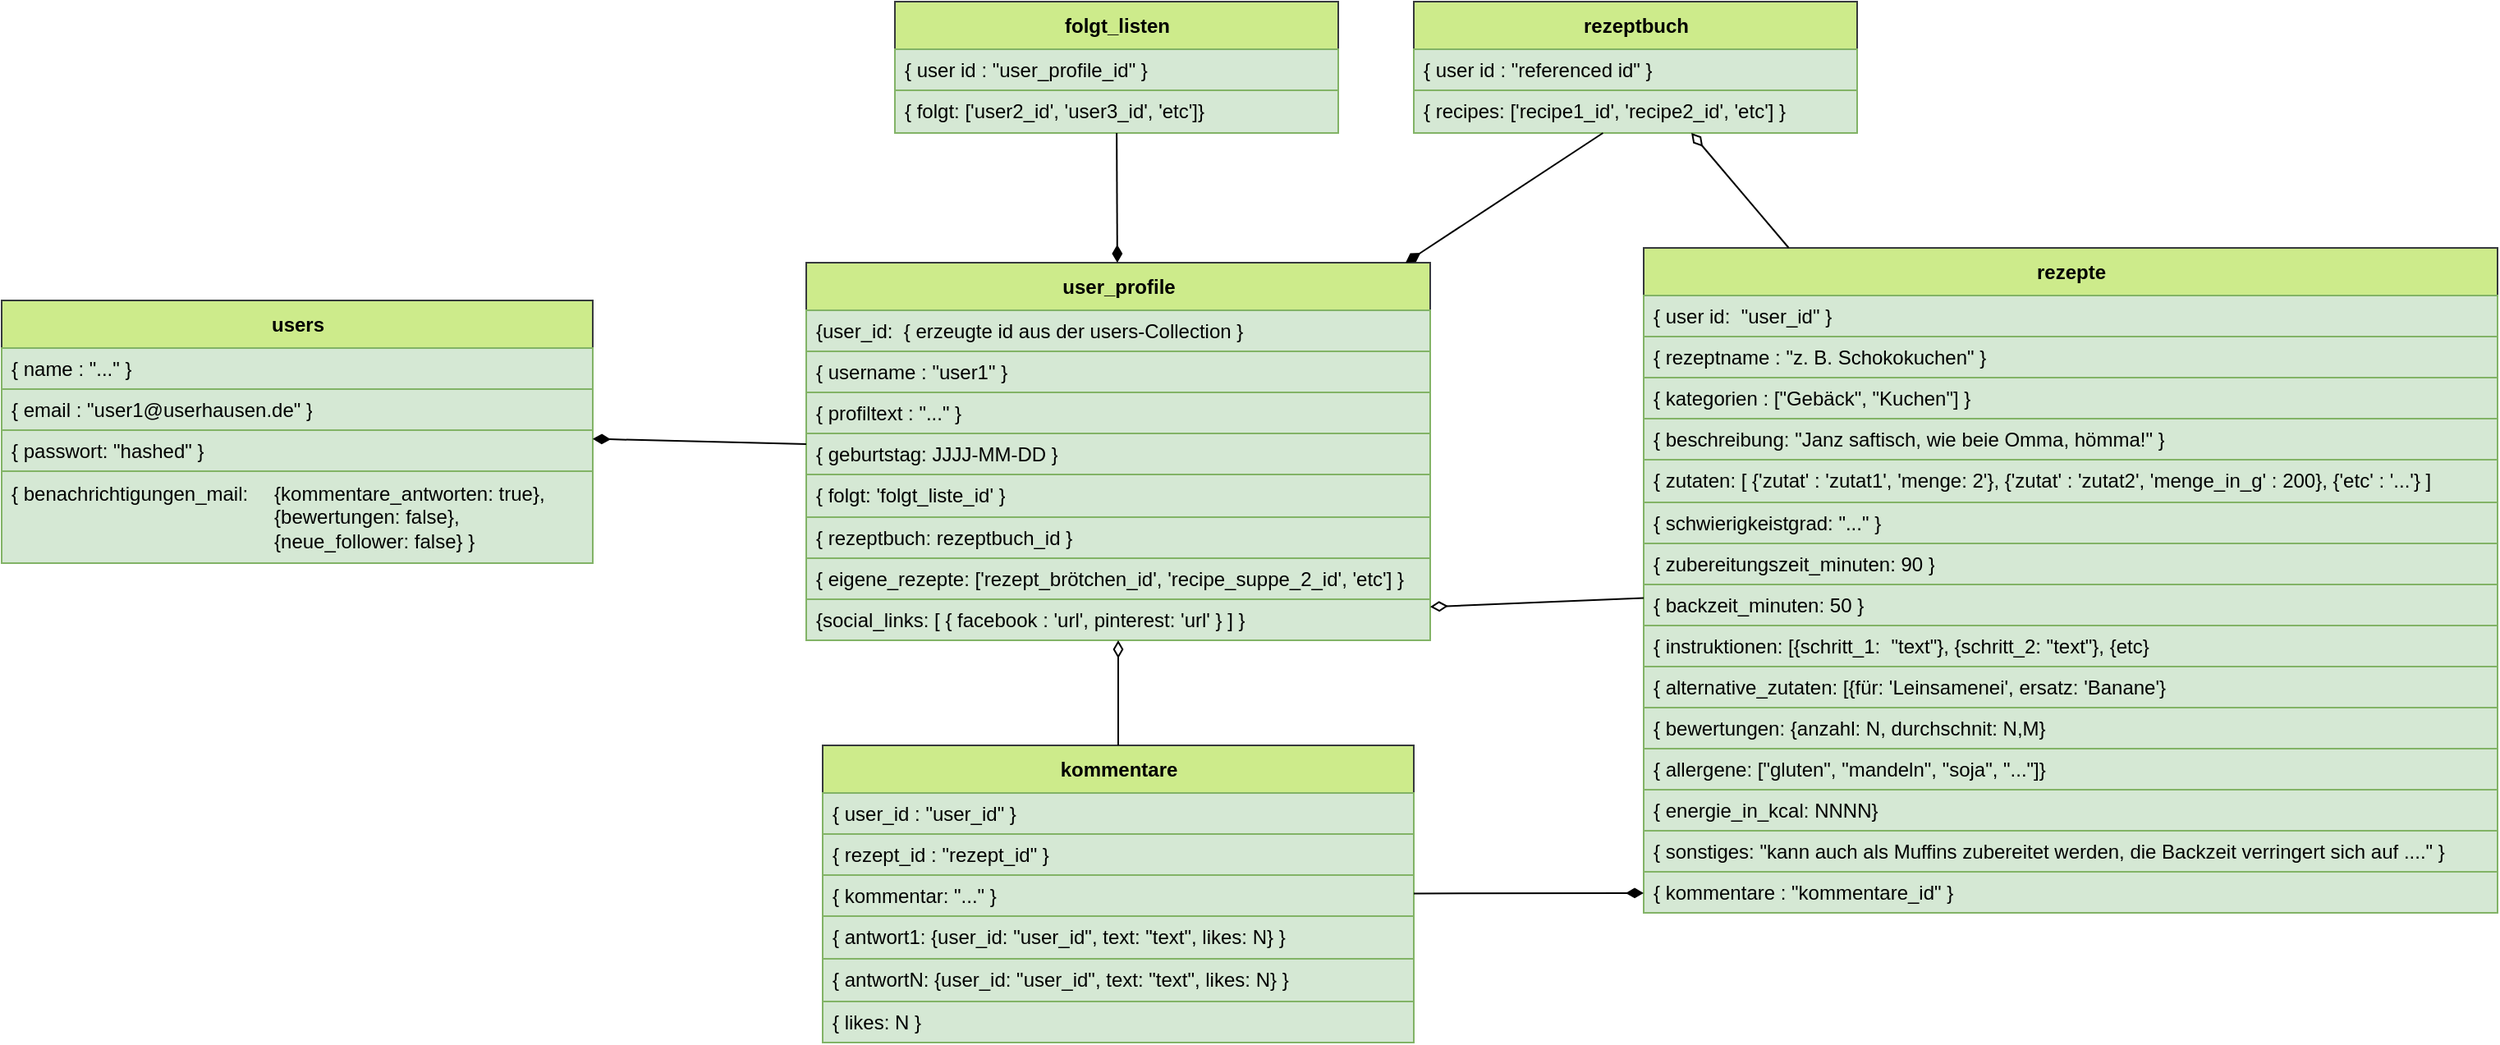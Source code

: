 <mxfile>
    <diagram id="D4_RKNdQsql9P3LpVE2z" name="Seite-1">
        <mxGraphModel dx="1692" dy="1933" grid="1" gridSize="10" guides="1" tooltips="1" connect="1" arrows="1" fold="1" page="1" pageScale="1" pageWidth="827" pageHeight="1169" background="#ffffff" math="0" shadow="0">
            <root>
                <mxCell id="0"/>
                <mxCell id="1" parent="0"/>
                <mxCell id="13" value="user_profile" style="swimlane;fontStyle=1;align=center;verticalAlign=middle;childLayout=stackLayout;horizontal=1;startSize=29;horizontalStack=0;resizeParent=1;resizeParentMax=0;resizeLast=0;collapsible=0;marginBottom=0;html=1;fillColor=#cdeb8b;strokeColor=#36393d;" parent="1" vertex="1">
                    <mxGeometry y="9" width="380" height="230" as="geometry"/>
                </mxCell>
                <mxCell id="79" value="{user_id:&amp;nbsp; { erzeugte id aus der users-Collection }" style="text;html=1;strokeColor=#82b366;fillColor=#d5e8d4;align=left;verticalAlign=middle;spacingLeft=4;spacingRight=4;overflow=hidden;rotatable=0;points=[[0,0.5],[1,0.5]];portConstraint=eastwest;" vertex="1" parent="13">
                    <mxGeometry y="29" width="380" height="25" as="geometry"/>
                </mxCell>
                <mxCell id="33" value="{ username : &quot;user1&quot; }" style="text;html=1;strokeColor=#82b366;fillColor=#d5e8d4;align=left;verticalAlign=middle;spacingLeft=4;spacingRight=4;overflow=hidden;rotatable=0;points=[[0,0.5],[1,0.5]];portConstraint=eastwest;" parent="13" vertex="1">
                    <mxGeometry y="54" width="380" height="25" as="geometry"/>
                </mxCell>
                <mxCell id="14" value="{ profiltext : &quot;...&quot; }" style="text;html=1;strokeColor=#82b366;fillColor=#d5e8d4;align=left;verticalAlign=middle;spacingLeft=4;spacingRight=4;overflow=hidden;rotatable=0;points=[[0,0.5],[1,0.5]];portConstraint=eastwest;" parent="13" vertex="1">
                    <mxGeometry y="79" width="380" height="25" as="geometry"/>
                </mxCell>
                <mxCell id="47" value="{ geburtstag: JJJJ-MM-DD }" style="text;html=1;strokeColor=#82b366;fillColor=#d5e8d4;align=left;verticalAlign=middle;spacingLeft=4;spacingRight=4;overflow=hidden;rotatable=0;points=[[0,0.5],[1,0.5]];portConstraint=eastwest;" parent="13" vertex="1">
                    <mxGeometry y="104" width="380" height="25" as="geometry"/>
                </mxCell>
                <mxCell id="15" value="{ folgt: 'folgt_liste_id' }" style="text;html=1;strokeColor=#82b366;fillColor=#d5e8d4;align=left;verticalAlign=middle;spacingLeft=4;spacingRight=4;overflow=hidden;rotatable=0;points=[[0,0.5],[1,0.5]];portConstraint=eastwest;" parent="13" vertex="1">
                    <mxGeometry y="129" width="380" height="26" as="geometry"/>
                </mxCell>
                <mxCell id="16" value="{ rezeptbuch: rezeptbuch_id }" style="text;html=1;strokeColor=#82b366;fillColor=#d5e8d4;align=left;verticalAlign=middle;spacingLeft=4;spacingRight=4;overflow=hidden;rotatable=0;points=[[0,0.5],[1,0.5]];portConstraint=eastwest;" parent="13" vertex="1">
                    <mxGeometry y="155" width="380" height="25" as="geometry"/>
                </mxCell>
                <mxCell id="32" value="{ eigene_rezepte: ['rezept_brötchen_id', 'recipe_suppe_2_id', 'etc'] }" style="text;html=1;strokeColor=#82b366;fillColor=#d5e8d4;align=left;verticalAlign=middle;spacingLeft=4;spacingRight=4;overflow=hidden;rotatable=0;points=[[0,0.5],[1,0.5]];portConstraint=eastwest;" parent="13" vertex="1">
                    <mxGeometry y="180" width="380" height="25" as="geometry"/>
                </mxCell>
                <mxCell id="48" value="{social_links: [ { facebook : 'url', pinterest: 'url' } ] }" style="text;html=1;strokeColor=#82b366;fillColor=#d5e8d4;align=left;verticalAlign=middle;spacingLeft=4;spacingRight=4;overflow=hidden;rotatable=0;points=[[0,0.5],[1,0.5]];portConstraint=eastwest;" parent="13" vertex="1">
                    <mxGeometry y="205" width="380" height="25" as="geometry"/>
                </mxCell>
                <mxCell id="17" value="folgt_listen" style="swimlane;fontStyle=1;align=center;verticalAlign=middle;childLayout=stackLayout;horizontal=1;startSize=29;horizontalStack=0;resizeParent=1;resizeParentMax=0;resizeLast=0;collapsible=0;marginBottom=0;html=1;fillColor=#cdeb8b;strokeColor=#36393d;" parent="1" vertex="1">
                    <mxGeometry x="54" y="-150" width="270" height="80" as="geometry"/>
                </mxCell>
                <mxCell id="18" value="{ user id : &quot;user_profile_id&quot; }" style="text;html=1;strokeColor=#82b366;fillColor=#d5e8d4;align=left;verticalAlign=middle;spacingLeft=4;spacingRight=4;overflow=hidden;rotatable=0;points=[[0,0.5],[1,0.5]];portConstraint=eastwest;" parent="17" vertex="1">
                    <mxGeometry y="29" width="270" height="25" as="geometry"/>
                </mxCell>
                <mxCell id="19" value="{ folgt: ['user2_id', 'user3_id', 'etc']}" style="text;html=1;strokeColor=#82b366;fillColor=#d5e8d4;align=left;verticalAlign=middle;spacingLeft=4;spacingRight=4;overflow=hidden;rotatable=0;points=[[0,0.5],[1,0.5]];portConstraint=eastwest;" parent="17" vertex="1">
                    <mxGeometry y="54" width="270" height="26" as="geometry"/>
                </mxCell>
                <mxCell id="25" value="rezeptbuch" style="swimlane;fontStyle=1;align=center;verticalAlign=middle;childLayout=stackLayout;horizontal=1;startSize=29;horizontalStack=0;resizeParent=1;resizeParentMax=0;resizeLast=0;collapsible=0;marginBottom=0;html=1;fillColor=#cdeb8b;strokeColor=#36393d;" parent="1" vertex="1">
                    <mxGeometry x="370" y="-150" width="270" height="80" as="geometry"/>
                </mxCell>
                <mxCell id="26" value="{ user id : &quot;referenced id&quot; }" style="text;html=1;strokeColor=#82b366;fillColor=#d5e8d4;align=left;verticalAlign=middle;spacingLeft=4;spacingRight=4;overflow=hidden;rotatable=0;points=[[0,0.5],[1,0.5]];portConstraint=eastwest;" parent="25" vertex="1">
                    <mxGeometry y="29" width="270" height="25" as="geometry"/>
                </mxCell>
                <mxCell id="27" value="{ recipes: ['recipe1_id', 'recipe2_id', 'etc'] }" style="text;html=1;strokeColor=#82b366;fillColor=#d5e8d4;align=left;verticalAlign=middle;spacingLeft=4;spacingRight=4;overflow=hidden;rotatable=0;points=[[0,0.5],[1,0.5]];portConstraint=eastwest;" parent="25" vertex="1">
                    <mxGeometry y="54" width="270" height="26" as="geometry"/>
                </mxCell>
                <mxCell id="34" value="rezepte" style="swimlane;fontStyle=1;align=center;verticalAlign=middle;childLayout=stackLayout;horizontal=1;startSize=29;horizontalStack=0;resizeParent=1;resizeParentMax=0;resizeLast=0;collapsible=0;marginBottom=0;html=1;fillColor=#cdeb8b;strokeColor=#36393d;" parent="1" vertex="1">
                    <mxGeometry x="510" width="520" height="405" as="geometry"/>
                </mxCell>
                <mxCell id="35" value="{ user id:&amp;nbsp; &quot;user_id&quot; }" style="text;html=1;strokeColor=#82b366;fillColor=#d5e8d4;align=left;verticalAlign=middle;spacingLeft=4;spacingRight=4;overflow=hidden;rotatable=0;points=[[0,0.5],[1,0.5]];portConstraint=eastwest;" parent="34" vertex="1">
                    <mxGeometry y="29" width="520" height="25" as="geometry"/>
                </mxCell>
                <mxCell id="36" value="{ rezeptname : &quot;z. B. Schokokuchen&quot; }" style="text;html=1;strokeColor=#82b366;fillColor=#d5e8d4;align=left;verticalAlign=middle;spacingLeft=4;spacingRight=4;overflow=hidden;rotatable=0;points=[[0,0.5],[1,0.5]];portConstraint=eastwest;" parent="34" vertex="1">
                    <mxGeometry y="54" width="520" height="25" as="geometry"/>
                </mxCell>
                <mxCell id="50" value="{ kategorien : [&quot;Gebäck&quot;, &quot;Kuchen&quot;] }" style="text;html=1;strokeColor=#82b366;fillColor=#d5e8d4;align=left;verticalAlign=middle;spacingLeft=4;spacingRight=4;overflow=hidden;rotatable=0;points=[[0,0.5],[1,0.5]];portConstraint=eastwest;" parent="34" vertex="1">
                    <mxGeometry y="79" width="520" height="25" as="geometry"/>
                </mxCell>
                <mxCell id="43" value="{ beschreibung: &quot;Janz saftisch, wie beie Omma, hömma!&quot; }" style="text;html=1;strokeColor=#82b366;fillColor=#d5e8d4;align=left;verticalAlign=middle;spacingLeft=4;spacingRight=4;overflow=hidden;rotatable=0;points=[[0,0.5],[1,0.5]];portConstraint=eastwest;" parent="34" vertex="1">
                    <mxGeometry y="104" width="520" height="25" as="geometry"/>
                </mxCell>
                <mxCell id="37" value="{ zutaten: [ {'zutat' : 'zutat1', 'menge: 2'}, {'zutat' : 'zutat2', 'menge_in_g' : 200}, {'etc' : '...'} ]" style="text;html=1;strokeColor=#82b366;fillColor=#d5e8d4;align=left;verticalAlign=middle;spacingLeft=4;spacingRight=4;overflow=hidden;rotatable=0;points=[[0,0.5],[1,0.5]];portConstraint=eastwest;" parent="34" vertex="1">
                    <mxGeometry y="129" width="520" height="26" as="geometry"/>
                </mxCell>
                <mxCell id="49" value="{ schwierigkeistgrad: &quot;...&quot; }" style="text;html=1;strokeColor=#82b366;fillColor=#d5e8d4;align=left;verticalAlign=middle;spacingLeft=4;spacingRight=4;overflow=hidden;rotatable=0;points=[[0,0.5],[1,0.5]];portConstraint=eastwest;" parent="34" vertex="1">
                    <mxGeometry y="155" width="520" height="25" as="geometry"/>
                </mxCell>
                <mxCell id="38" value="{ zubereitungszeit_minuten: 90 }" style="text;html=1;strokeColor=#82b366;fillColor=#d5e8d4;align=left;verticalAlign=middle;spacingLeft=4;spacingRight=4;overflow=hidden;rotatable=0;points=[[0,0.5],[1,0.5]];portConstraint=eastwest;" parent="34" vertex="1">
                    <mxGeometry y="180" width="520" height="25" as="geometry"/>
                </mxCell>
                <mxCell id="45" value="{ backzeit_minuten: 50 }" style="text;html=1;strokeColor=#82b366;fillColor=#d5e8d4;align=left;verticalAlign=middle;spacingLeft=4;spacingRight=4;overflow=hidden;rotatable=0;points=[[0,0.5],[1,0.5]];portConstraint=eastwest;" parent="34" vertex="1">
                    <mxGeometry y="205" width="520" height="25" as="geometry"/>
                </mxCell>
                <mxCell id="39" value="{ instruktionen: [{schritt_1:&amp;nbsp; &quot;text&quot;}, {schritt_2: &quot;text&quot;}, {etc}" style="text;html=1;strokeColor=#82b366;fillColor=#d5e8d4;align=left;verticalAlign=middle;spacingLeft=4;spacingRight=4;overflow=hidden;rotatable=0;points=[[0,0.5],[1,0.5]];portConstraint=eastwest;" parent="34" vertex="1">
                    <mxGeometry y="230" width="520" height="25" as="geometry"/>
                </mxCell>
                <mxCell id="44" value="{ alternative_zutaten: [{für: 'Leinsamenei', ersatz: 'Banane'}" style="text;html=1;strokeColor=#82b366;fillColor=#d5e8d4;align=left;verticalAlign=middle;spacingLeft=4;spacingRight=4;overflow=hidden;rotatable=0;points=[[0,0.5],[1,0.5]];portConstraint=eastwest;" parent="34" vertex="1">
                    <mxGeometry y="255" width="520" height="25" as="geometry"/>
                </mxCell>
                <mxCell id="40" value="{ bewertungen: {anzahl: N, durchschnit: N,M}" style="text;html=1;strokeColor=#82b366;fillColor=#d5e8d4;align=left;verticalAlign=middle;spacingLeft=4;spacingRight=4;overflow=hidden;rotatable=0;points=[[0,0.5],[1,0.5]];portConstraint=eastwest;" parent="34" vertex="1">
                    <mxGeometry y="280" width="520" height="25" as="geometry"/>
                </mxCell>
                <mxCell id="41" value="{ allergene: [&quot;gluten&quot;, &quot;mandeln&quot;, &quot;soja&quot;, &quot;...&quot;]}" style="text;html=1;strokeColor=#82b366;fillColor=#d5e8d4;align=left;verticalAlign=middle;spacingLeft=4;spacingRight=4;overflow=hidden;rotatable=0;points=[[0,0.5],[1,0.5]];portConstraint=eastwest;" parent="34" vertex="1">
                    <mxGeometry y="305" width="520" height="25" as="geometry"/>
                </mxCell>
                <mxCell id="42" value="{ energie_in_kcal: NNNN}" style="text;html=1;strokeColor=#82b366;fillColor=#d5e8d4;align=left;verticalAlign=middle;spacingLeft=4;spacingRight=4;overflow=hidden;rotatable=0;points=[[0,0.5],[1,0.5]];portConstraint=eastwest;" parent="34" vertex="1">
                    <mxGeometry y="330" width="520" height="25" as="geometry"/>
                </mxCell>
                <mxCell id="46" value="{ sonstiges: &quot;kann auch als Muffins zubereitet werden, die Backzeit verringert sich auf ....&quot; }" style="text;html=1;strokeColor=#82b366;fillColor=#d5e8d4;align=left;verticalAlign=middle;spacingLeft=4;spacingRight=4;overflow=hidden;rotatable=0;points=[[0,0.5],[1,0.5]];portConstraint=eastwest;" parent="34" vertex="1">
                    <mxGeometry y="355" width="520" height="25" as="geometry"/>
                </mxCell>
                <mxCell id="51" value="{ kommentare : &quot;kommentare_id&quot; }" style="text;html=1;strokeColor=#82b366;fillColor=#d5e8d4;align=left;verticalAlign=middle;spacingLeft=4;spacingRight=4;overflow=hidden;rotatable=0;points=[[0,0.5],[1,0.5]];portConstraint=eastwest;" parent="34" vertex="1">
                    <mxGeometry y="380" width="520" height="25" as="geometry"/>
                </mxCell>
                <mxCell id="52" value="kommentare" style="swimlane;fontStyle=1;align=center;verticalAlign=middle;childLayout=stackLayout;horizontal=1;startSize=29;horizontalStack=0;resizeParent=1;resizeParentMax=0;resizeLast=0;collapsible=0;marginBottom=0;html=1;fillColor=#cdeb8b;strokeColor=#36393d;" parent="1" vertex="1">
                    <mxGeometry x="10" y="303" width="360" height="181" as="geometry"/>
                </mxCell>
                <mxCell id="53" value="{ user_id : &quot;user_id&quot; }" style="text;html=1;strokeColor=#82b366;fillColor=#d5e8d4;align=left;verticalAlign=middle;spacingLeft=4;spacingRight=4;overflow=hidden;rotatable=0;points=[[0,0.5],[1,0.5]];portConstraint=eastwest;" parent="52" vertex="1">
                    <mxGeometry y="29" width="360" height="25" as="geometry"/>
                </mxCell>
                <mxCell id="54" value="{ rezept_id : &quot;rezept_id&quot; }" style="text;html=1;strokeColor=#82b366;fillColor=#d5e8d4;align=left;verticalAlign=middle;spacingLeft=4;spacingRight=4;overflow=hidden;rotatable=0;points=[[0,0.5],[1,0.5]];portConstraint=eastwest;" parent="52" vertex="1">
                    <mxGeometry y="54" width="360" height="25" as="geometry"/>
                </mxCell>
                <mxCell id="55" value="{ kommentar: &quot;...&quot; }" style="text;html=1;strokeColor=#82b366;fillColor=#d5e8d4;align=left;verticalAlign=middle;spacingLeft=4;spacingRight=4;overflow=hidden;rotatable=0;points=[[0,0.5],[1,0.5]];portConstraint=eastwest;" parent="52" vertex="1">
                    <mxGeometry y="79" width="360" height="25" as="geometry"/>
                </mxCell>
                <mxCell id="56" value="{ antwort1: {user_id: &quot;user_id&quot;, text: &quot;text&quot;, likes: N} }" style="text;html=1;strokeColor=#82b366;fillColor=#d5e8d4;align=left;verticalAlign=middle;spacingLeft=4;spacingRight=4;overflow=hidden;rotatable=0;points=[[0,0.5],[1,0.5]];portConstraint=eastwest;" parent="52" vertex="1">
                    <mxGeometry y="104" width="360" height="26" as="geometry"/>
                </mxCell>
                <mxCell id="60" value="{ antwortN: {user_id: &quot;user_id&quot;, text: &quot;text&quot;, likes: N} }" style="text;html=1;strokeColor=#82b366;fillColor=#d5e8d4;align=left;verticalAlign=middle;spacingLeft=4;spacingRight=4;overflow=hidden;rotatable=0;points=[[0,0.5],[1,0.5]];portConstraint=eastwest;" parent="52" vertex="1">
                    <mxGeometry y="130" width="360" height="26" as="geometry"/>
                </mxCell>
                <mxCell id="57" value="{ likes: N }" style="text;html=1;strokeColor=#82b366;fillColor=#d5e8d4;align=left;verticalAlign=middle;spacingLeft=4;spacingRight=4;overflow=hidden;rotatable=0;points=[[0,0.5],[1,0.5]];portConstraint=eastwest;" parent="52" vertex="1">
                    <mxGeometry y="156" width="360" height="25" as="geometry"/>
                </mxCell>
                <mxCell id="61" value="" style="endArrow=none;startArrow=diamondThin;endFill=0;startFill=1;html=1;verticalAlign=bottom;labelBackgroundColor=none;strokeWidth=1;startSize=8;endSize=8;" parent="1" source="13" target="27" edge="1">
                    <mxGeometry width="160" relative="1" as="geometry">
                        <mxPoint x="420" as="sourcePoint"/>
                        <mxPoint x="580" as="targetPoint"/>
                    </mxGeometry>
                </mxCell>
                <mxCell id="63" value="" style="endArrow=none;startArrow=diamondThin;endFill=0;startFill=0;html=1;verticalAlign=bottom;labelBackgroundColor=none;strokeWidth=1;startSize=8;endSize=8;" parent="1" source="48" target="34" edge="1">
                    <mxGeometry width="160" relative="1" as="geometry">
                        <mxPoint x="420" as="sourcePoint"/>
                        <mxPoint x="550" y="100" as="targetPoint"/>
                    </mxGeometry>
                </mxCell>
                <mxCell id="64" value="" style="endArrow=none;startArrow=diamondThin;endFill=0;startFill=0;html=1;verticalAlign=bottom;labelBackgroundColor=none;strokeWidth=1;startSize=8;endSize=8;" parent="1" source="48" target="52" edge="1">
                    <mxGeometry width="160" relative="1" as="geometry">
                        <mxPoint x="490" y="480" as="sourcePoint"/>
                        <mxPoint x="650" y="480" as="targetPoint"/>
                    </mxGeometry>
                </mxCell>
                <mxCell id="65" value="" style="endArrow=none;startArrow=diamondThin;endFill=0;startFill=1;html=1;verticalAlign=bottom;labelBackgroundColor=none;strokeWidth=1;startSize=8;endSize=8;" parent="1" source="51" target="52" edge="1">
                    <mxGeometry width="160" relative="1" as="geometry">
                        <mxPoint x="490" y="480" as="sourcePoint"/>
                        <mxPoint x="650" y="480" as="targetPoint"/>
                    </mxGeometry>
                </mxCell>
                <mxCell id="66" value="" style="endArrow=none;startArrow=diamondThin;endFill=0;startFill=1;html=1;verticalAlign=bottom;labelBackgroundColor=none;strokeWidth=1;startSize=8;endSize=8;" parent="1" source="13" target="19" edge="1">
                    <mxGeometry width="160" relative="1" as="geometry">
                        <mxPoint x="490" as="sourcePoint"/>
                        <mxPoint x="650" as="targetPoint"/>
                    </mxGeometry>
                </mxCell>
                <mxCell id="69" value="users" style="swimlane;fontStyle=1;align=center;verticalAlign=middle;childLayout=stackLayout;horizontal=1;startSize=29;horizontalStack=0;resizeParent=1;resizeParentMax=0;resizeLast=0;collapsible=0;marginBottom=0;html=1;fillColor=#cdeb8b;strokeColor=#36393d;" parent="1" vertex="1">
                    <mxGeometry x="-490" y="32" width="360" height="160" as="geometry"/>
                </mxCell>
                <mxCell id="70" value="{ name : &quot;...&quot; }" style="text;html=1;strokeColor=#82b366;fillColor=#d5e8d4;align=left;verticalAlign=middle;spacingLeft=4;spacingRight=4;overflow=hidden;rotatable=0;points=[[0,0.5],[1,0.5]];portConstraint=eastwest;" parent="69" vertex="1">
                    <mxGeometry y="29" width="360" height="25" as="geometry"/>
                </mxCell>
                <mxCell id="71" value="{ email : &quot;user1@userhausen.de&quot; }" style="text;html=1;strokeColor=#82b366;fillColor=#d5e8d4;align=left;verticalAlign=middle;spacingLeft=4;spacingRight=4;overflow=hidden;rotatable=0;points=[[0,0.5],[1,0.5]];portConstraint=eastwest;" parent="69" vertex="1">
                    <mxGeometry y="54" width="360" height="25" as="geometry"/>
                </mxCell>
                <mxCell id="72" value="{ passwort: &quot;hashed&quot; }" style="text;html=1;strokeColor=#82b366;fillColor=#d5e8d4;align=left;verticalAlign=middle;spacingLeft=4;spacingRight=4;overflow=hidden;rotatable=0;points=[[0,0.5],[1,0.5]];portConstraint=eastwest;" parent="69" vertex="1">
                    <mxGeometry y="79" width="360" height="25" as="geometry"/>
                </mxCell>
                <mxCell id="73" value="{ benachrichtigungen_mail: &lt;span style=&quot;white-space: pre;&quot;&gt;&#9;&lt;/span&gt;{kommentare_antworten: true},&lt;br&gt;&lt;span style=&quot;white-space: pre;&quot;&gt;&#9;&lt;/span&gt;&lt;span style=&quot;white-space: pre;&quot;&gt;&#9;&lt;/span&gt;&lt;span style=&quot;white-space: pre;&quot;&gt;&#9;&lt;/span&gt;&lt;span style=&quot;white-space: pre;&quot;&gt;&#9;&lt;/span&gt;&lt;span style=&quot;white-space: pre;&quot;&gt;&#9;&lt;span style=&quot;white-space: pre;&quot;&gt;&#9;&lt;/span&gt;&lt;/span&gt;{bewertungen: false},&lt;br&gt;&lt;span style=&quot;white-space: pre;&quot;&gt;&#9;&lt;/span&gt;&lt;span style=&quot;white-space: pre;&quot;&gt;&#9;&lt;/span&gt;&lt;span style=&quot;white-space: pre;&quot;&gt;&#9;&lt;/span&gt;&lt;span style=&quot;white-space: pre;&quot;&gt;&#9;&lt;/span&gt;&lt;span style=&quot;white-space: pre;&quot;&gt;&#9;&lt;span style=&quot;white-space: pre;&quot;&gt;&#9;&lt;/span&gt;&lt;/span&gt;{neue_follower: false} }" style="text;html=1;strokeColor=#82b366;fillColor=#d5e8d4;align=left;verticalAlign=middle;spacingLeft=4;spacingRight=4;overflow=hidden;rotatable=0;points=[[0,0.5],[1,0.5]];portConstraint=eastwest;" parent="69" vertex="1">
                    <mxGeometry y="104" width="360" height="56" as="geometry"/>
                </mxCell>
                <mxCell id="76" value="" style="endArrow=none;startArrow=diamondThin;endFill=0;startFill=1;html=1;verticalAlign=bottom;labelBackgroundColor=none;strokeWidth=1;startSize=8;endSize=8;" parent="1" source="69" target="13" edge="1">
                    <mxGeometry width="160" relative="1" as="geometry">
                        <mxPoint x="-10" y="190" as="sourcePoint"/>
                        <mxPoint x="150" y="190" as="targetPoint"/>
                    </mxGeometry>
                </mxCell>
                <mxCell id="78" value="" style="endArrow=none;startArrow=diamondThin;endFill=0;startFill=0;html=1;verticalAlign=bottom;labelBackgroundColor=none;strokeWidth=1;startSize=8;endSize=8;exitX=0.626;exitY=1;exitDx=0;exitDy=0;exitPerimeter=0;" parent="1" source="27" target="34" edge="1">
                    <mxGeometry width="160" relative="1" as="geometry">
                        <mxPoint x="460" y="180" as="sourcePoint"/>
                        <mxPoint x="620" y="180" as="targetPoint"/>
                    </mxGeometry>
                </mxCell>
            </root>
        </mxGraphModel>
    </diagram>
</mxfile>